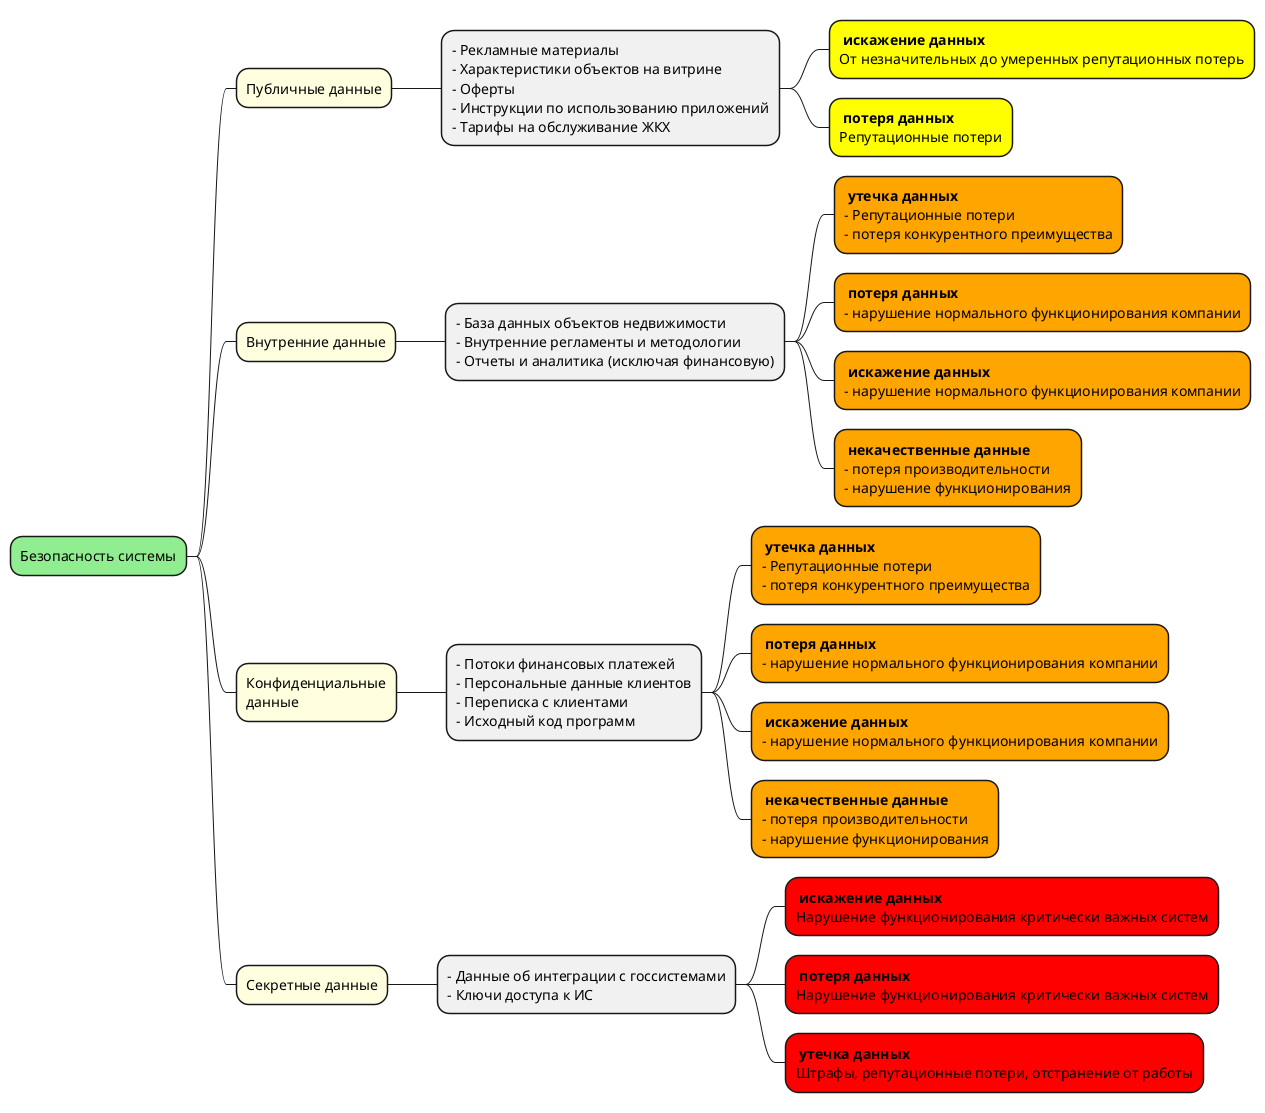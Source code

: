 @startmindmap risks
*[#lightgreen] Безопасность системы
**[#lightyellow] Публичные данные
***:- Рекламные материалы
- Характеристики объектов на витрине
- Оферты
- Инструкции по использованию приложений
- Тарифы на обслуживание ЖКХ;
****[#yellow]: **искажение данных**
От незначительных до умеренных репутационных потерь;
****[#yellow]: **потеря данных**
Репутационные потери;


**[#lightyellow] Внутренние данные
***:- База данных объектов недвижимости
- Внутренние регламенты и методологии
- Отчеты и аналитика (исключая финансовую);
****[#orange]: **утечка данных**
- Репутационные потери
- потеря конкурентного преимущества;
****[#orange]: **потеря данных**
- нарушение нормального функционирования компании;
****[#orange]: **искажение данных**
- нарушение нормального функционирования компании;
****[#orange]: **некачественные данные**
- потеря производительности
- нарушение функционирования;


**[#lightyellow]:Конфиденциальные 
данные;
***:- Потоки финансовых платежей
- Персональные данные клиентов
- Переписка с клиентами
- Исходный код программ;
****[#orange]: **утечка данных**
- Репутационные потери
- потеря конкурентного преимущества;
****[#orange]: **потеря данных**
- нарушение нормального функционирования компании;
****[#orange]: **искажение данных**
- нарушение нормального функционирования компании;
****[#orange]: **некачественные данные**
- потеря производительности
- нарушение функционирования;
**[#lightyellow] Секретные данные
***:- Данные об интеграции с госсистемами
- Ключи доступа к ИС;
****[#red]: **искажение данных**
Нарушение функционирования критически важных систем;
****[#red]: **потеря данных**
Нарушение функционирования критически важных систем;
****[#red]: **утечка данных**
Штрафы, репутационные потери, отстранение от работы;
@endmindmap

